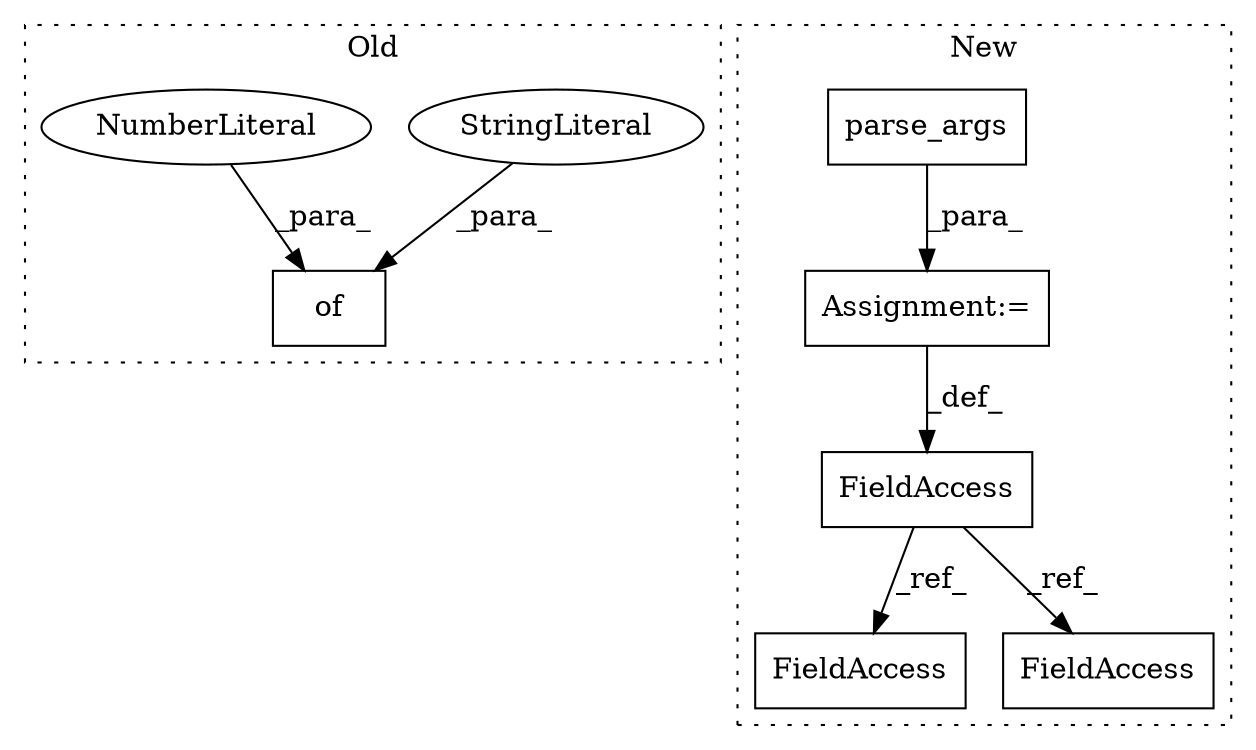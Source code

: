 digraph G {
subgraph cluster0 {
1 [label="of" a="32" s="354,940" l="3,1" shape="box"];
3 [label="StringLiteral" a="45" s="743" l="5" shape="ellipse"];
8 [label="NumberLiteral" a="34" s="601" l="1" shape="ellipse"];
label = "Old";
style="dotted";
}
subgraph cluster1 {
2 [label="parse_args" a="32" s="424,505" l="11,1" shape="box"];
4 [label="FieldAccess" a="22" s="394" l="6" shape="box"];
5 [label="FieldAccess" a="22" s="541" l="6" shape="box"];
6 [label="Assignment:=" a="7" s="400" l="1" shape="box"];
7 [label="FieldAccess" a="22" s="513" l="6" shape="box"];
label = "New";
style="dotted";
}
2 -> 6 [label="_para_"];
3 -> 1 [label="_para_"];
4 -> 7 [label="_ref_"];
4 -> 5 [label="_ref_"];
6 -> 4 [label="_def_"];
8 -> 1 [label="_para_"];
}